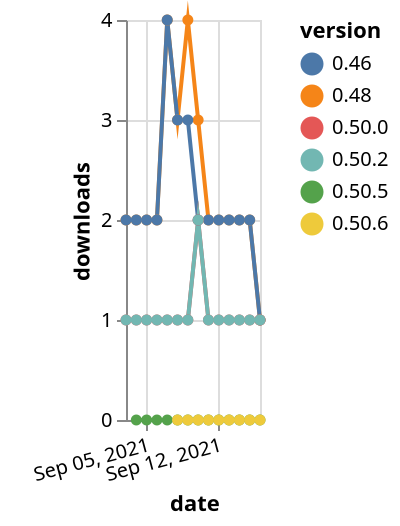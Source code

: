 {"$schema": "https://vega.github.io/schema/vega-lite/v5.json", "description": "A simple bar chart with embedded data.", "data": {"values": [{"date": "2021-09-03", "total": 2568, "delta": 2, "version": "0.48"}, {"date": "2021-09-04", "total": 2570, "delta": 2, "version": "0.48"}, {"date": "2021-09-05", "total": 2572, "delta": 2, "version": "0.48"}, {"date": "2021-09-06", "total": 2574, "delta": 2, "version": "0.48"}, {"date": "2021-09-07", "total": 2578, "delta": 4, "version": "0.48"}, {"date": "2021-09-08", "total": 2581, "delta": 3, "version": "0.48"}, {"date": "2021-09-09", "total": 2585, "delta": 4, "version": "0.48"}, {"date": "2021-09-10", "total": 2588, "delta": 3, "version": "0.48"}, {"date": "2021-09-11", "total": 2590, "delta": 2, "version": "0.48"}, {"date": "2021-09-12", "total": 2592, "delta": 2, "version": "0.48"}, {"date": "2021-09-13", "total": 2594, "delta": 2, "version": "0.48"}, {"date": "2021-09-14", "total": 2596, "delta": 2, "version": "0.48"}, {"date": "2021-09-15", "total": 2598, "delta": 2, "version": "0.48"}, {"date": "2021-09-16", "total": 2599, "delta": 1, "version": "0.48"}, {"date": "2021-09-03", "total": 2538, "delta": 2, "version": "0.46"}, {"date": "2021-09-04", "total": 2540, "delta": 2, "version": "0.46"}, {"date": "2021-09-05", "total": 2542, "delta": 2, "version": "0.46"}, {"date": "2021-09-06", "total": 2544, "delta": 2, "version": "0.46"}, {"date": "2021-09-07", "total": 2548, "delta": 4, "version": "0.46"}, {"date": "2021-09-08", "total": 2551, "delta": 3, "version": "0.46"}, {"date": "2021-09-09", "total": 2554, "delta": 3, "version": "0.46"}, {"date": "2021-09-10", "total": 2556, "delta": 2, "version": "0.46"}, {"date": "2021-09-11", "total": 2558, "delta": 2, "version": "0.46"}, {"date": "2021-09-12", "total": 2560, "delta": 2, "version": "0.46"}, {"date": "2021-09-13", "total": 2562, "delta": 2, "version": "0.46"}, {"date": "2021-09-14", "total": 2564, "delta": 2, "version": "0.46"}, {"date": "2021-09-15", "total": 2566, "delta": 2, "version": "0.46"}, {"date": "2021-09-16", "total": 2567, "delta": 1, "version": "0.46"}, {"date": "2021-09-04", "total": 6, "delta": 0, "version": "0.50.5"}, {"date": "2021-09-05", "total": 10, "delta": 0, "version": "0.50.5"}, {"date": "2021-09-06", "total": 11, "delta": 0, "version": "0.50.5"}, {"date": "2021-09-07", "total": 13, "delta": 0, "version": "0.50.5"}, {"date": "2021-09-08", "total": 14, "delta": 0, "version": "0.50.5"}, {"date": "2021-09-09", "total": 15, "delta": 0, "version": "0.50.5"}, {"date": "2021-09-10", "total": 17, "delta": 0, "version": "0.50.5"}, {"date": "2021-09-11", "total": 18, "delta": 0, "version": "0.50.5"}, {"date": "2021-09-12", "total": 19, "delta": 0, "version": "0.50.5"}, {"date": "2021-09-13", "total": 21, "delta": 0, "version": "0.50.5"}, {"date": "2021-09-14", "total": 22, "delta": 0, "version": "0.50.5"}, {"date": "2021-09-15", "total": 23, "delta": 0, "version": "0.50.5"}, {"date": "2021-09-16", "total": 24, "delta": 0, "version": "0.50.5"}, {"date": "2021-09-03", "total": 158, "delta": 1, "version": "0.50.0"}, {"date": "2021-09-04", "total": 159, "delta": 1, "version": "0.50.0"}, {"date": "2021-09-05", "total": 160, "delta": 1, "version": "0.50.0"}, {"date": "2021-09-06", "total": 161, "delta": 1, "version": "0.50.0"}, {"date": "2021-09-07", "total": 162, "delta": 1, "version": "0.50.0"}, {"date": "2021-09-08", "total": 163, "delta": 1, "version": "0.50.0"}, {"date": "2021-09-09", "total": 164, "delta": 1, "version": "0.50.0"}, {"date": "2021-09-10", "total": 166, "delta": 2, "version": "0.50.0"}, {"date": "2021-09-11", "total": 167, "delta": 1, "version": "0.50.0"}, {"date": "2021-09-12", "total": 168, "delta": 1, "version": "0.50.0"}, {"date": "2021-09-13", "total": 169, "delta": 1, "version": "0.50.0"}, {"date": "2021-09-14", "total": 170, "delta": 1, "version": "0.50.0"}, {"date": "2021-09-15", "total": 171, "delta": 1, "version": "0.50.0"}, {"date": "2021-09-16", "total": 172, "delta": 1, "version": "0.50.0"}, {"date": "2021-09-08", "total": 8, "delta": 0, "version": "0.50.6"}, {"date": "2021-09-09", "total": 13, "delta": 0, "version": "0.50.6"}, {"date": "2021-09-10", "total": 14, "delta": 0, "version": "0.50.6"}, {"date": "2021-09-11", "total": 15, "delta": 0, "version": "0.50.6"}, {"date": "2021-09-12", "total": 17, "delta": 0, "version": "0.50.6"}, {"date": "2021-09-13", "total": 19, "delta": 0, "version": "0.50.6"}, {"date": "2021-09-14", "total": 20, "delta": 0, "version": "0.50.6"}, {"date": "2021-09-15", "total": 21, "delta": 0, "version": "0.50.6"}, {"date": "2021-09-16", "total": 22, "delta": 0, "version": "0.50.6"}, {"date": "2021-09-03", "total": 188, "delta": 1, "version": "0.50.2"}, {"date": "2021-09-04", "total": 189, "delta": 1, "version": "0.50.2"}, {"date": "2021-09-05", "total": 190, "delta": 1, "version": "0.50.2"}, {"date": "2021-09-06", "total": 191, "delta": 1, "version": "0.50.2"}, {"date": "2021-09-07", "total": 192, "delta": 1, "version": "0.50.2"}, {"date": "2021-09-08", "total": 193, "delta": 1, "version": "0.50.2"}, {"date": "2021-09-09", "total": 194, "delta": 1, "version": "0.50.2"}, {"date": "2021-09-10", "total": 196, "delta": 2, "version": "0.50.2"}, {"date": "2021-09-11", "total": 197, "delta": 1, "version": "0.50.2"}, {"date": "2021-09-12", "total": 198, "delta": 1, "version": "0.50.2"}, {"date": "2021-09-13", "total": 199, "delta": 1, "version": "0.50.2"}, {"date": "2021-09-14", "total": 200, "delta": 1, "version": "0.50.2"}, {"date": "2021-09-15", "total": 201, "delta": 1, "version": "0.50.2"}, {"date": "2021-09-16", "total": 202, "delta": 1, "version": "0.50.2"}]}, "width": "container", "mark": {"type": "line", "point": {"filled": true}}, "encoding": {"x": {"field": "date", "type": "temporal", "timeUnit": "yearmonthdate", "title": "date", "axis": {"labelAngle": -15}}, "y": {"field": "delta", "type": "quantitative", "title": "downloads"}, "color": {"field": "version", "type": "nominal"}, "tooltip": {"field": "delta"}}}